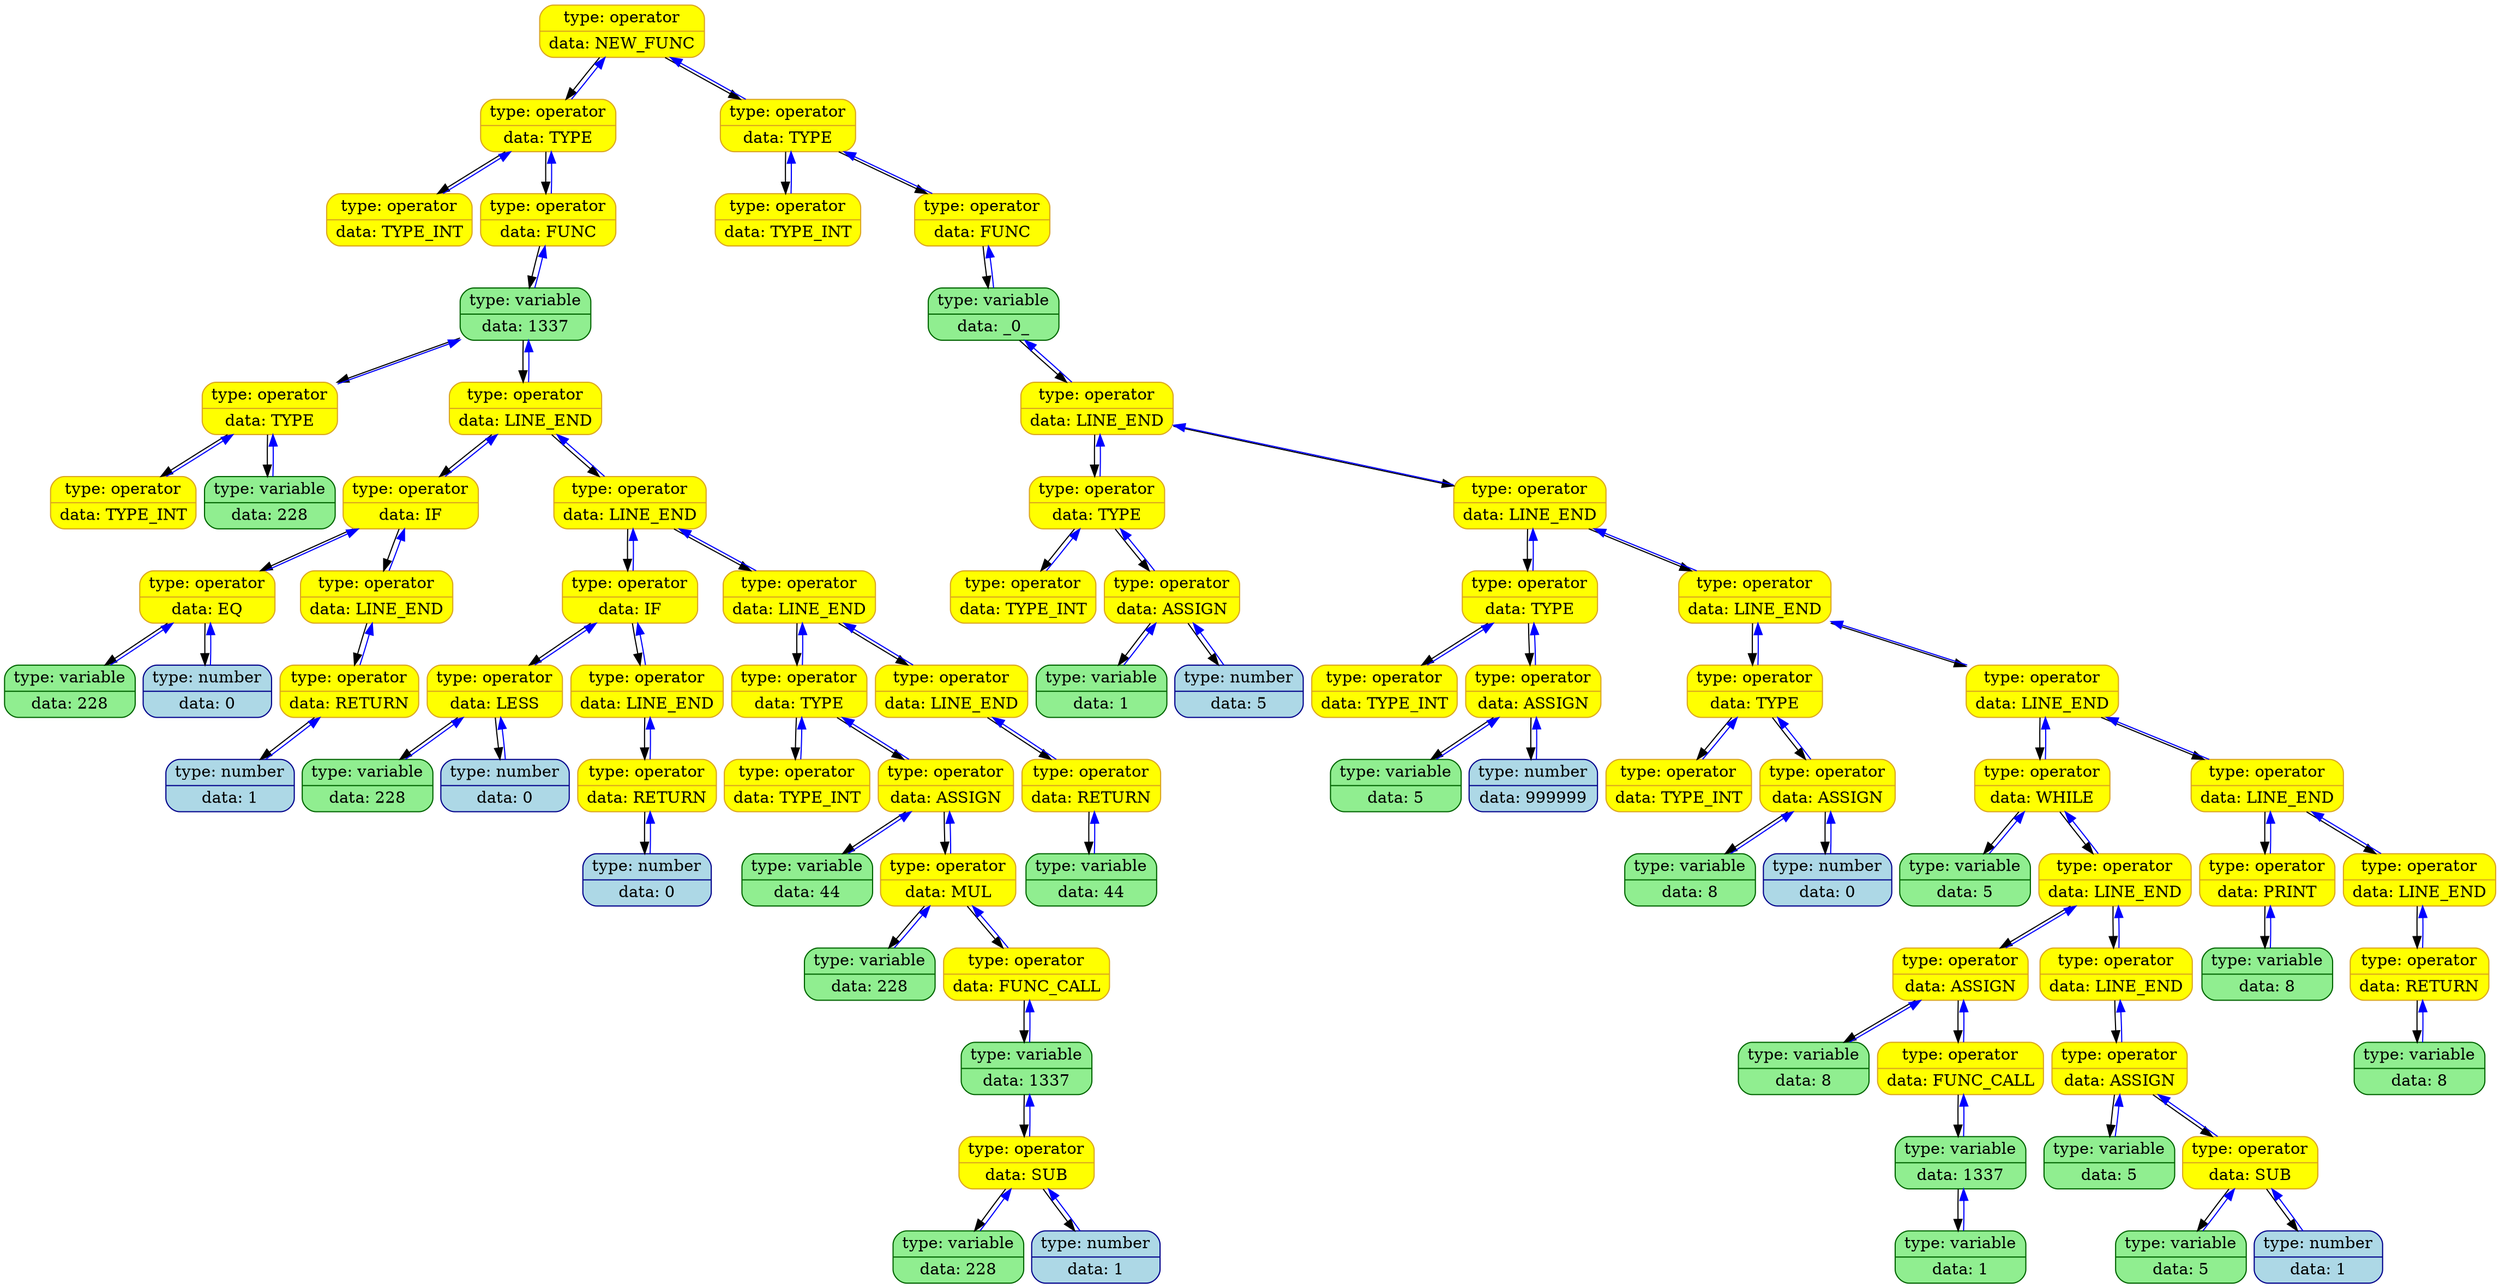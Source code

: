digraph structs {
rankdir=TB;
node[color="black",fontsize=14];
nodesep = 0.1;
edge[color="darkblue",fontcolor="yellow",fontsize=12];
94850627933440 [shape=Mrecord, style=filled, fillcolor = "yellow", color = "goldenrod", rank = 1, label=" { type: operator | data:  NEW_FUNC }"]
94850627933488 [shape=Mrecord, style=filled, fillcolor = "yellow", color = "goldenrod", rank = 2, label=" { type: operator | data:  TYPE }"]
94850627933536 [shape=Mrecord, style=filled, fillcolor = "yellow", color = "goldenrod", rank = 3, label=" { type: operator | data:  TYPE_INT }"]
94850627933536->94850627933488 [color = blue]
94850627933584 [shape=Mrecord, style=filled, fillcolor = "yellow", color = "goldenrod", rank = 3, label=" { type: operator | data:  FUNC }"]
94850627933632 [shape=Mrecord, style=filled, fillcolor = "lightgreen", color = "darkgreen", rank = 4, label=" { type: variable | data:  1337 }"]
94850627933680 [shape=Mrecord, style=filled, fillcolor = "yellow", color = "goldenrod", rank = 5, label=" { type: operator | data:  TYPE }"]
94850627933728 [shape=Mrecord, style=filled, fillcolor = "yellow", color = "goldenrod", rank = 6, label=" { type: operator | data:  TYPE_INT }"]
94850627933728->94850627933680 [color = blue]
94850627933808 [shape=Mrecord, style=filled, fillcolor = "lightgreen", color = "darkgreen", rank = 6, label=" { type: variable | data:  228 }"]
94850627933808->94850627933680 [color = blue]
94850627933680->94850627933632 [color = blue]
94850627933680->94850627933728 [color = black, fontcolor = black]
94850627933680->94850627933808 [color = black, fontcolor = black]
94850627942992 [shape=Mrecord, style=filled, fillcolor = "yellow", color = "goldenrod", rank = 5, label=" { type: operator | data:  LINE_END }"]
94850627943040 [shape=Mrecord, style=filled, fillcolor = "yellow", color = "goldenrod", rank = 6, label=" { type: operator | data:  IF }"]
94850627943088 [shape=Mrecord, style=filled, fillcolor = "yellow", color = "goldenrod", rank = 7, label=" { type: operator | data:  EQ }"]
94850627943136 [shape=Mrecord, style=filled, fillcolor = "lightgreen", color = "darkgreen", rank = 8, label=" { type: variable | data:  228 }"]
94850627943136->94850627943088 [color = blue]
94850627943184 [shape=Mrecord, style=filled, fillcolor = "lightblue", color = "darkblue", rank = 8, label=" { type: number | data:  0 }"]
94850627943184->94850627943088 [color = blue]
94850627943088->94850627943040 [color = blue]
94850627943088->94850627943136 [color = black, fontcolor = black]
94850627943088->94850627943184 [color = black, fontcolor = black]
94850627943232 [shape=Mrecord, style=filled, fillcolor = "yellow", color = "goldenrod", rank = 7, label=" { type: operator | data:  LINE_END }"]
94850627943280 [shape=Mrecord, style=filled, fillcolor = "yellow", color = "goldenrod", rank = 8, label=" { type: operator | data:  RETURN }"]
94850627943328 [shape=Mrecord, style=filled, fillcolor = "lightblue", color = "darkblue", rank = 9, label=" { type: number | data:  1 }"]
94850627943328->94850627943280 [color = blue]
94850627943280->94850627943232 [color = blue]
94850627943280->94850627943328 [color = black, fontcolor = black]
94850627943232->94850627943040 [color = blue]
94850627943232->94850627943280 [color = black, fontcolor = black]
94850627943040->94850627942992 [color = blue]
94850627943040->94850627943088 [color = black, fontcolor = black]
94850627943040->94850627943232 [color = black, fontcolor = black]
94850627943376 [shape=Mrecord, style=filled, fillcolor = "yellow", color = "goldenrod", rank = 6, label=" { type: operator | data:  LINE_END }"]
94850627943424 [shape=Mrecord, style=filled, fillcolor = "yellow", color = "goldenrod", rank = 7, label=" { type: operator | data:  IF }"]
94850627943472 [shape=Mrecord, style=filled, fillcolor = "yellow", color = "goldenrod", rank = 8, label=" { type: operator | data:  LESS }"]
94850627943520 [shape=Mrecord, style=filled, fillcolor = "lightgreen", color = "darkgreen", rank = 9, label=" { type: variable | data:  228 }"]
94850627943520->94850627943472 [color = blue]
94850627943568 [shape=Mrecord, style=filled, fillcolor = "lightblue", color = "darkblue", rank = 9, label=" { type: number | data:  0 }"]
94850627943568->94850627943472 [color = blue]
94850627943472->94850627943424 [color = blue]
94850627943472->94850627943520 [color = black, fontcolor = black]
94850627943472->94850627943568 [color = black, fontcolor = black]
94850627943616 [shape=Mrecord, style=filled, fillcolor = "yellow", color = "goldenrod", rank = 8, label=" { type: operator | data:  LINE_END }"]
94850627943664 [shape=Mrecord, style=filled, fillcolor = "yellow", color = "goldenrod", rank = 9, label=" { type: operator | data:  RETURN }"]
94850627943712 [shape=Mrecord, style=filled, fillcolor = "lightblue", color = "darkblue", rank = 10, label=" { type: number | data:  0 }"]
94850627943712->94850627943664 [color = blue]
94850627943664->94850627943616 [color = blue]
94850627943664->94850627943712 [color = black, fontcolor = black]
94850627943616->94850627943424 [color = blue]
94850627943616->94850627943664 [color = black, fontcolor = black]
94850627943424->94850627943376 [color = blue]
94850627943424->94850627943472 [color = black, fontcolor = black]
94850627943424->94850627943616 [color = black, fontcolor = black]
94850627943760 [shape=Mrecord, style=filled, fillcolor = "yellow", color = "goldenrod", rank = 7, label=" { type: operator | data:  LINE_END }"]
94850627943808 [shape=Mrecord, style=filled, fillcolor = "yellow", color = "goldenrod", rank = 8, label=" { type: operator | data:  TYPE }"]
94850627943856 [shape=Mrecord, style=filled, fillcolor = "yellow", color = "goldenrod", rank = 9, label=" { type: operator | data:  TYPE_INT }"]
94850627943856->94850627943808 [color = blue]
94850627943904 [shape=Mrecord, style=filled, fillcolor = "yellow", color = "goldenrod", rank = 9, label=" { type: operator | data:  ASSIGN }"]
94850627943984 [shape=Mrecord, style=filled, fillcolor = "lightgreen", color = "darkgreen", rank = 10, label=" { type: variable | data:  44 }"]
94850627943984->94850627943904 [color = blue]
94850627944032 [shape=Mrecord, style=filled, fillcolor = "yellow", color = "goldenrod", rank = 10, label=" { type: operator | data:  MUL }"]
94850627944080 [shape=Mrecord, style=filled, fillcolor = "lightgreen", color = "darkgreen", rank = 11, label=" { type: variable | data:  228 }"]
94850627944080->94850627944032 [color = blue]
94850627944128 [shape=Mrecord, style=filled, fillcolor = "yellow", color = "goldenrod", rank = 11, label=" { type: operator | data:  FUNC_CALL }"]
94850627944176 [shape=Mrecord, style=filled, fillcolor = "lightgreen", color = "darkgreen", rank = 12, label=" { type: variable | data:  1337 }"]
94850627944224 [shape=Mrecord, style=filled, fillcolor = "yellow", color = "goldenrod", rank = 13, label=" { type: operator | data:  SUB }"]
94850627944272 [shape=Mrecord, style=filled, fillcolor = "lightgreen", color = "darkgreen", rank = 14, label=" { type: variable | data:  228 }"]
94850627944272->94850627944224 [color = blue]
94850627944320 [shape=Mrecord, style=filled, fillcolor = "lightblue", color = "darkblue", rank = 14, label=" { type: number | data:  1 }"]
94850627944320->94850627944224 [color = blue]
94850627944224->94850627944176 [color = blue]
94850627944224->94850627944272 [color = black, fontcolor = black]
94850627944224->94850627944320 [color = black, fontcolor = black]
94850627944176->94850627944128 [color = blue]
94850627944176->94850627944224 [color = black, fontcolor = black]
94850627944128->94850627944032 [color = blue]
94850627944128->94850627944176 [color = black, fontcolor = black]
94850627944032->94850627943904 [color = blue]
94850627944032->94850627944080 [color = black, fontcolor = black]
94850627944032->94850627944128 [color = black, fontcolor = black]
94850627943904->94850627943808 [color = blue]
94850627943904->94850627943984 [color = black, fontcolor = black]
94850627943904->94850627944032 [color = black, fontcolor = black]
94850627943808->94850627943760 [color = blue]
94850627943808->94850627943856 [color = black, fontcolor = black]
94850627943808->94850627943904 [color = black, fontcolor = black]
94850627944368 [shape=Mrecord, style=filled, fillcolor = "yellow", color = "goldenrod", rank = 8, label=" { type: operator | data:  LINE_END }"]
94850627944416 [shape=Mrecord, style=filled, fillcolor = "yellow", color = "goldenrod", rank = 9, label=" { type: operator | data:  RETURN }"]
94850627944464 [shape=Mrecord, style=filled, fillcolor = "lightgreen", color = "darkgreen", rank = 10, label=" { type: variable | data:  44 }"]
94850627944464->94850627944416 [color = blue]
94850627944416->94850627944368 [color = blue]
94850627944416->94850627944464 [color = black, fontcolor = black]
94850627944368->94850627943760 [color = blue]
94850627944368->94850627944416 [color = black, fontcolor = black]
94850627943760->94850627943376 [color = blue]
94850627943760->94850627943808 [color = black, fontcolor = black]
94850627943760->94850627944368 [color = black, fontcolor = black]
94850627943376->94850627942992 [color = blue]
94850627943376->94850627943424 [color = black, fontcolor = black]
94850627943376->94850627943760 [color = black, fontcolor = black]
94850627942992->94850627933632 [color = blue]
94850627942992->94850627943040 [color = black, fontcolor = black]
94850627942992->94850627943376 [color = black, fontcolor = black]
94850627933632->94850627933584 [color = blue]
94850627933632->94850627933680 [color = black, fontcolor = black]
94850627933632->94850627942992 [color = black, fontcolor = black]
94850627933584->94850627933488 [color = blue]
94850627933584->94850627933632 [color = black, fontcolor = black]
94850627933488->94850627933440 [color = blue]
94850627933488->94850627933536 [color = black, fontcolor = black]
94850627933488->94850627933584 [color = black, fontcolor = black]
94850627944512 [shape=Mrecord, style=filled, fillcolor = "yellow", color = "goldenrod", rank = 2, label=" { type: operator | data:  TYPE }"]
94850627944560 [shape=Mrecord, style=filled, fillcolor = "yellow", color = "goldenrod", rank = 3, label=" { type: operator | data:  TYPE_INT }"]
94850627944560->94850627944512 [color = blue]
94850627944608 [shape=Mrecord, style=filled, fillcolor = "yellow", color = "goldenrod", rank = 3, label=" { type: operator | data:  FUNC }"]
94850627944688 [shape=Mrecord, style=filled, fillcolor = "lightgreen", color = "darkgreen", rank = 4, label=" { type: variable | data:  _0_ }"]
94850627944736 [shape=Mrecord, style=filled, fillcolor = "yellow", color = "goldenrod", rank = 5, label=" { type: operator | data:  LINE_END }"]
94850627944784 [shape=Mrecord, style=filled, fillcolor = "yellow", color = "goldenrod", rank = 6, label=" { type: operator | data:  TYPE }"]
94850627944832 [shape=Mrecord, style=filled, fillcolor = "yellow", color = "goldenrod", rank = 7, label=" { type: operator | data:  TYPE_INT }"]
94850627944832->94850627944784 [color = blue]
94850627944880 [shape=Mrecord, style=filled, fillcolor = "yellow", color = "goldenrod", rank = 7, label=" { type: operator | data:  ASSIGN }"]
94850627944960 [shape=Mrecord, style=filled, fillcolor = "lightgreen", color = "darkgreen", rank = 8, label=" { type: variable | data:  1 }"]
94850627944960->94850627944880 [color = blue]
94850627945008 [shape=Mrecord, style=filled, fillcolor = "lightblue", color = "darkblue", rank = 8, label=" { type: number | data:  5 }"]
94850627945008->94850627944880 [color = blue]
94850627944880->94850627944784 [color = blue]
94850627944880->94850627944960 [color = black, fontcolor = black]
94850627944880->94850627945008 [color = black, fontcolor = black]
94850627944784->94850627944736 [color = blue]
94850627944784->94850627944832 [color = black, fontcolor = black]
94850627944784->94850627944880 [color = black, fontcolor = black]
94850627945056 [shape=Mrecord, style=filled, fillcolor = "yellow", color = "goldenrod", rank = 6, label=" { type: operator | data:  LINE_END }"]
94850627945104 [shape=Mrecord, style=filled, fillcolor = "yellow", color = "goldenrod", rank = 7, label=" { type: operator | data:  TYPE }"]
94850627945152 [shape=Mrecord, style=filled, fillcolor = "yellow", color = "goldenrod", rank = 8, label=" { type: operator | data:  TYPE_INT }"]
94850627945152->94850627945104 [color = blue]
94850627945200 [shape=Mrecord, style=filled, fillcolor = "yellow", color = "goldenrod", rank = 8, label=" { type: operator | data:  ASSIGN }"]
94850627945280 [shape=Mrecord, style=filled, fillcolor = "lightgreen", color = "darkgreen", rank = 9, label=" { type: variable | data:  5 }"]
94850627945280->94850627945200 [color = blue]
94850627945328 [shape=Mrecord, style=filled, fillcolor = "lightblue", color = "darkblue", rank = 9, label=" { type: number | data:  999999 }"]
94850627945328->94850627945200 [color = blue]
94850627945200->94850627945104 [color = blue]
94850627945200->94850627945280 [color = black, fontcolor = black]
94850627945200->94850627945328 [color = black, fontcolor = black]
94850627945104->94850627945056 [color = blue]
94850627945104->94850627945152 [color = black, fontcolor = black]
94850627945104->94850627945200 [color = black, fontcolor = black]
94850627945376 [shape=Mrecord, style=filled, fillcolor = "yellow", color = "goldenrod", rank = 7, label=" { type: operator | data:  LINE_END }"]
94850627945424 [shape=Mrecord, style=filled, fillcolor = "yellow", color = "goldenrod", rank = 8, label=" { type: operator | data:  TYPE }"]
94850627945472 [shape=Mrecord, style=filled, fillcolor = "yellow", color = "goldenrod", rank = 9, label=" { type: operator | data:  TYPE_INT }"]
94850627945472->94850627945424 [color = blue]
94850627945520 [shape=Mrecord, style=filled, fillcolor = "yellow", color = "goldenrod", rank = 9, label=" { type: operator | data:  ASSIGN }"]
94850627945600 [shape=Mrecord, style=filled, fillcolor = "lightgreen", color = "darkgreen", rank = 10, label=" { type: variable | data:  8 }"]
94850627945600->94850627945520 [color = blue]
94850627945648 [shape=Mrecord, style=filled, fillcolor = "lightblue", color = "darkblue", rank = 10, label=" { type: number | data:  0 }"]
94850627945648->94850627945520 [color = blue]
94850627945520->94850627945424 [color = blue]
94850627945520->94850627945600 [color = black, fontcolor = black]
94850627945520->94850627945648 [color = black, fontcolor = black]
94850627945424->94850627945376 [color = blue]
94850627945424->94850627945472 [color = black, fontcolor = black]
94850627945424->94850627945520 [color = black, fontcolor = black]
94850627945696 [shape=Mrecord, style=filled, fillcolor = "yellow", color = "goldenrod", rank = 8, label=" { type: operator | data:  LINE_END }"]
94850627945744 [shape=Mrecord, style=filled, fillcolor = "yellow", color = "goldenrod", rank = 9, label=" { type: operator | data:  WHILE }"]
94850627945792 [shape=Mrecord, style=filled, fillcolor = "lightgreen", color = "darkgreen", rank = 10, label=" { type: variable | data:  5 }"]
94850627945792->94850627945744 [color = blue]
94850627945840 [shape=Mrecord, style=filled, fillcolor = "yellow", color = "goldenrod", rank = 10, label=" { type: operator | data:  LINE_END }"]
94850627945888 [shape=Mrecord, style=filled, fillcolor = "yellow", color = "goldenrod", rank = 11, label=" { type: operator | data:  ASSIGN }"]
94850627945936 [shape=Mrecord, style=filled, fillcolor = "lightgreen", color = "darkgreen", rank = 12, label=" { type: variable | data:  8 }"]
94850627945936->94850627945888 [color = blue]
94850627945984 [shape=Mrecord, style=filled, fillcolor = "yellow", color = "goldenrod", rank = 12, label=" { type: operator | data:  FUNC_CALL }"]
94850627946032 [shape=Mrecord, style=filled, fillcolor = "lightgreen", color = "darkgreen", rank = 13, label=" { type: variable | data:  1337 }"]
94850627946080 [shape=Mrecord, style=filled, fillcolor = "lightgreen", color = "darkgreen", rank = 14, label=" { type: variable | data:  1 }"]
94850627946080->94850627946032 [color = blue]
94850627946032->94850627945984 [color = blue]
94850627946032->94850627946080 [color = black, fontcolor = black]
94850627945984->94850627945888 [color = blue]
94850627945984->94850627946032 [color = black, fontcolor = black]
94850627945888->94850627945840 [color = blue]
94850627945888->94850627945936 [color = black, fontcolor = black]
94850627945888->94850627945984 [color = black, fontcolor = black]
94850627946128 [shape=Mrecord, style=filled, fillcolor = "yellow", color = "goldenrod", rank = 11, label=" { type: operator | data:  LINE_END }"]
94850627946176 [shape=Mrecord, style=filled, fillcolor = "yellow", color = "goldenrod", rank = 12, label=" { type: operator | data:  ASSIGN }"]
94850627946224 [shape=Mrecord, style=filled, fillcolor = "lightgreen", color = "darkgreen", rank = 13, label=" { type: variable | data:  5 }"]
94850627946224->94850627946176 [color = blue]
94850627946272 [shape=Mrecord, style=filled, fillcolor = "yellow", color = "goldenrod", rank = 13, label=" { type: operator | data:  SUB }"]
94850627946320 [shape=Mrecord, style=filled, fillcolor = "lightgreen", color = "darkgreen", rank = 14, label=" { type: variable | data:  5 }"]
94850627946320->94850627946272 [color = blue]
94850627946368 [shape=Mrecord, style=filled, fillcolor = "lightblue", color = "darkblue", rank = 14, label=" { type: number | data:  1 }"]
94850627946368->94850627946272 [color = blue]
94850627946272->94850627946176 [color = blue]
94850627946272->94850627946320 [color = black, fontcolor = black]
94850627946272->94850627946368 [color = black, fontcolor = black]
94850627946176->94850627946128 [color = blue]
94850627946176->94850627946224 [color = black, fontcolor = black]
94850627946176->94850627946272 [color = black, fontcolor = black]
94850627946128->94850627945840 [color = blue]
94850627946128->94850627946176 [color = black, fontcolor = black]
94850627945840->94850627945744 [color = blue]
94850627945840->94850627945888 [color = black, fontcolor = black]
94850627945840->94850627946128 [color = black, fontcolor = black]
94850627945744->94850627945696 [color = blue]
94850627945744->94850627945792 [color = black, fontcolor = black]
94850627945744->94850627945840 [color = black, fontcolor = black]
94850627946416 [shape=Mrecord, style=filled, fillcolor = "yellow", color = "goldenrod", rank = 9, label=" { type: operator | data:  LINE_END }"]
94850627946464 [shape=Mrecord, style=filled, fillcolor = "yellow", color = "goldenrod", rank = 10, label=" { type: operator | data:  PRINT }"]
94850627946512 [shape=Mrecord, style=filled, fillcolor = "lightgreen", color = "darkgreen", rank = 11, label=" { type: variable | data:  8 }"]
94850627946512->94850627946464 [color = blue]
94850627946464->94850627946416 [color = blue]
94850627946464->94850627946512 [color = black, fontcolor = black]
94850627946560 [shape=Mrecord, style=filled, fillcolor = "yellow", color = "goldenrod", rank = 10, label=" { type: operator | data:  LINE_END }"]
94850627946608 [shape=Mrecord, style=filled, fillcolor = "yellow", color = "goldenrod", rank = 11, label=" { type: operator | data:  RETURN }"]
94850627946656 [shape=Mrecord, style=filled, fillcolor = "lightgreen", color = "darkgreen", rank = 12, label=" { type: variable | data:  8 }"]
94850627946656->94850627946608 [color = blue]
94850627946608->94850627946560 [color = blue]
94850627946608->94850627946656 [color = black, fontcolor = black]
94850627946560->94850627946416 [color = blue]
94850627946560->94850627946608 [color = black, fontcolor = black]
94850627946416->94850627945696 [color = blue]
94850627946416->94850627946464 [color = black, fontcolor = black]
94850627946416->94850627946560 [color = black, fontcolor = black]
94850627945696->94850627945376 [color = blue]
94850627945696->94850627945744 [color = black, fontcolor = black]
94850627945696->94850627946416 [color = black, fontcolor = black]
94850627945376->94850627945056 [color = blue]
94850627945376->94850627945424 [color = black, fontcolor = black]
94850627945376->94850627945696 [color = black, fontcolor = black]
94850627945056->94850627944736 [color = blue]
94850627945056->94850627945104 [color = black, fontcolor = black]
94850627945056->94850627945376 [color = black, fontcolor = black]
94850627944736->94850627944688 [color = blue]
94850627944736->94850627944784 [color = black, fontcolor = black]
94850627944736->94850627945056 [color = black, fontcolor = black]
94850627944688->94850627944608 [color = blue]
94850627944688->94850627944736 [color = black, fontcolor = black]
94850627944608->94850627944512 [color = blue]
94850627944608->94850627944688 [color = black, fontcolor = black]
94850627944512->94850627933440 [color = blue]
94850627944512->94850627944560 [color = black, fontcolor = black]
94850627944512->94850627944608 [color = black, fontcolor = black]
94850627933440->94850627933488 [color = black, fontcolor = black]
94850627933440->94850627944512 [color = black, fontcolor = black]
}